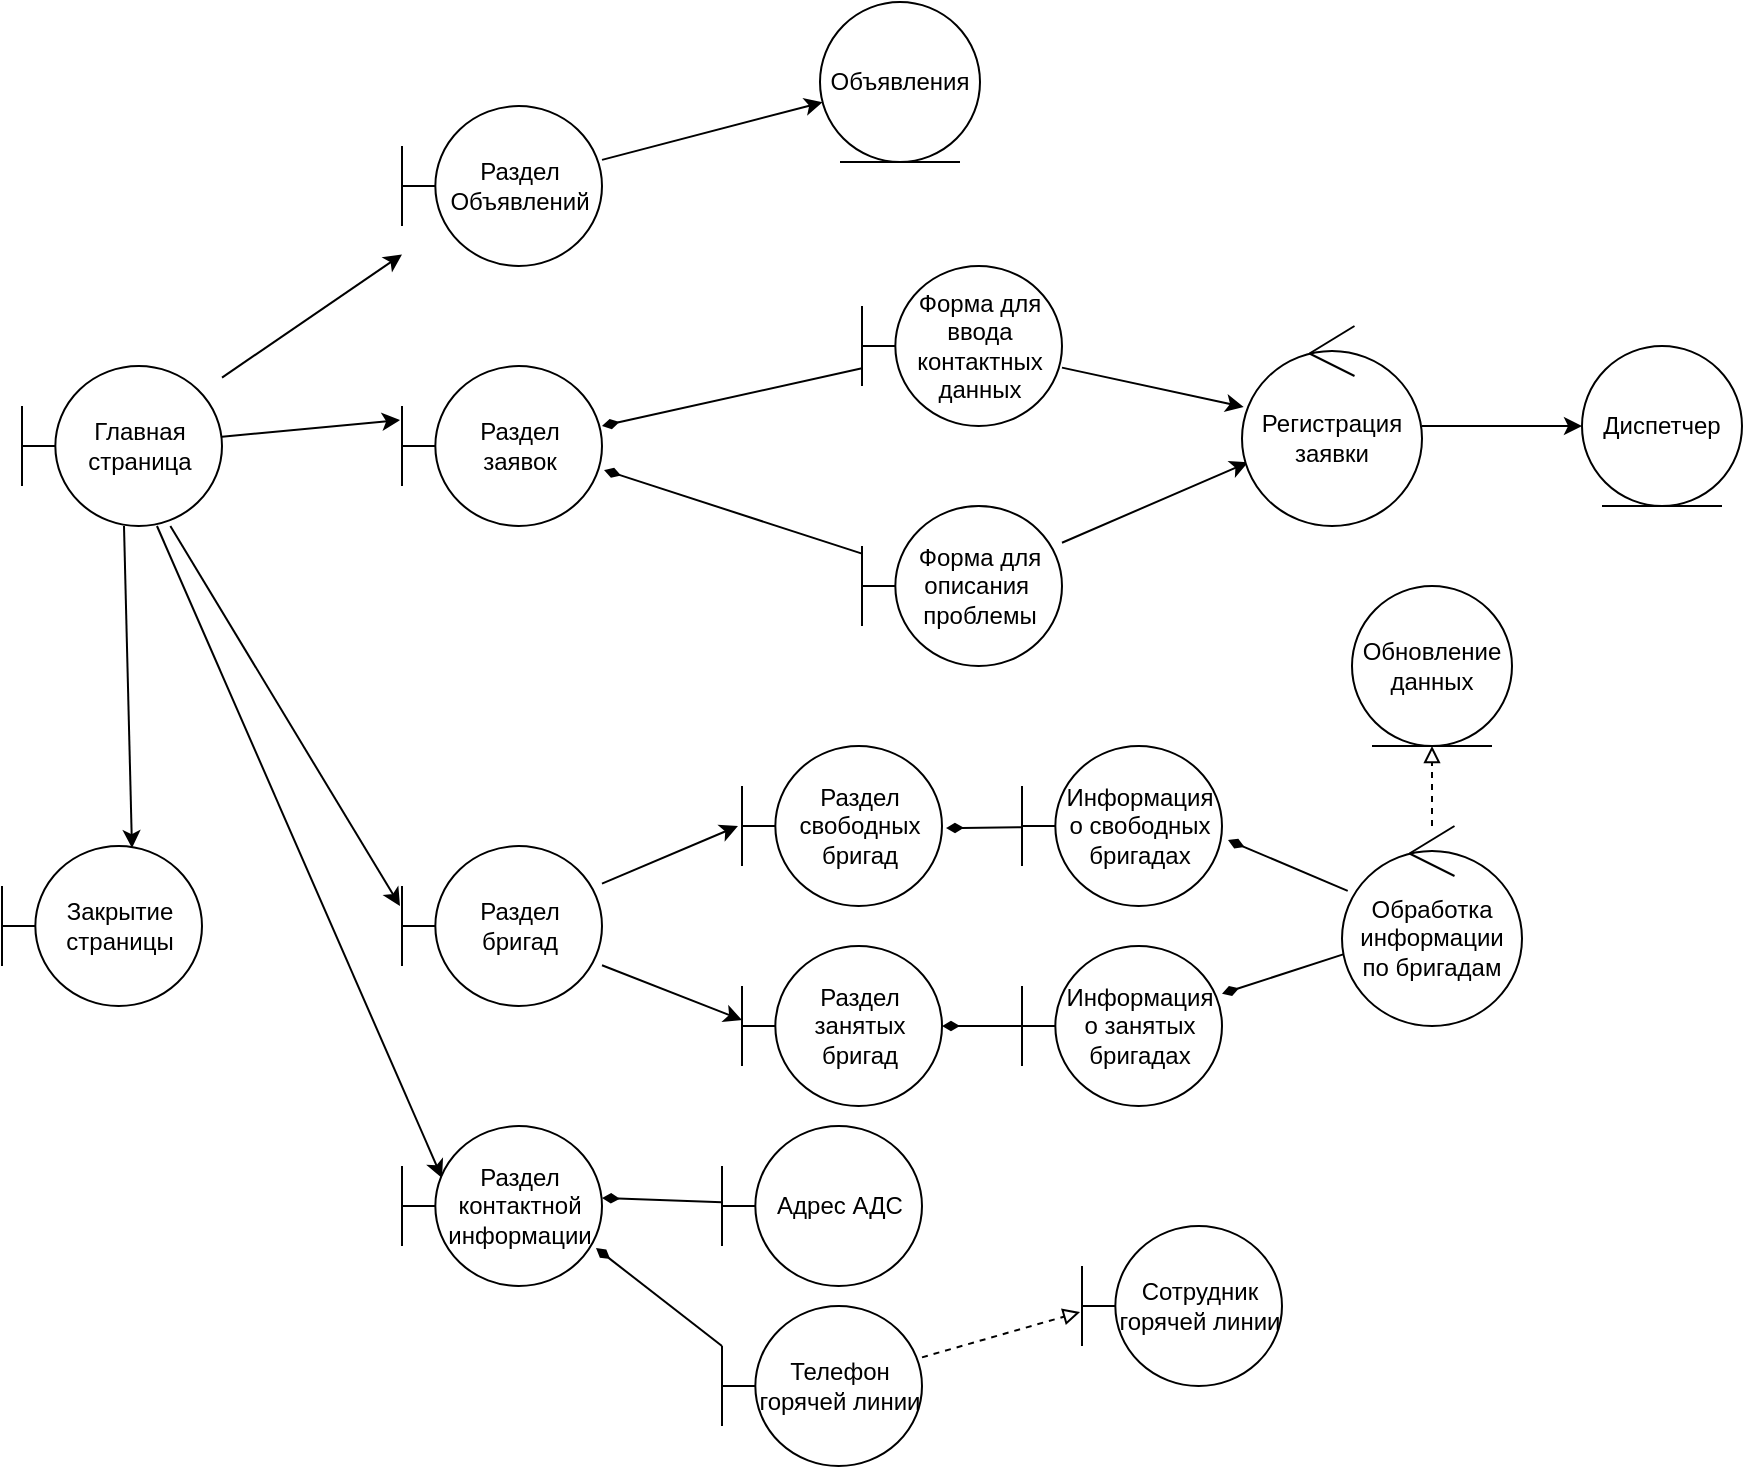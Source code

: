 <mxfile version="17.2.1" type="device"><diagram id="9oq0DyWmt9xM0lfKhO5v" name="Page-1"><mxGraphModel dx="1422" dy="791" grid="0" gridSize="10" guides="1" tooltips="1" connect="1" arrows="1" fold="1" page="1" pageScale="1" pageWidth="1654" pageHeight="2336" math="0" shadow="0"><root><mxCell id="0"/><mxCell id="1" parent="0"/><mxCell id="3Econ0dOTZuQF4iq5VqP-4" style="rounded=0;orthogonalLoop=1;jettySize=auto;html=1;entryX=0.65;entryY=0.013;entryDx=0;entryDy=0;entryPerimeter=0;" parent="1" source="3Econ0dOTZuQF4iq5VqP-1" target="3Econ0dOTZuQF4iq5VqP-3" edge="1"><mxGeometry relative="1" as="geometry"><mxPoint x="290" y="590" as="targetPoint"/></mxGeometry></mxCell><mxCell id="3Econ0dOTZuQF4iq5VqP-8" style="edgeStyle=none;rounded=0;orthogonalLoop=1;jettySize=auto;html=1;endArrow=classic;endFill=1;" parent="1" source="3Econ0dOTZuQF4iq5VqP-1" target="3Econ0dOTZuQF4iq5VqP-2" edge="1"><mxGeometry relative="1" as="geometry"/></mxCell><mxCell id="3Econ0dOTZuQF4iq5VqP-10" style="edgeStyle=none;rounded=0;orthogonalLoop=1;jettySize=auto;html=1;entryX=-0.01;entryY=0.338;entryDx=0;entryDy=0;entryPerimeter=0;endArrow=classic;endFill=1;" parent="1" source="3Econ0dOTZuQF4iq5VqP-1" target="3Econ0dOTZuQF4iq5VqP-5" edge="1"><mxGeometry relative="1" as="geometry"/></mxCell><mxCell id="3Econ0dOTZuQF4iq5VqP-12" style="edgeStyle=none;rounded=0;orthogonalLoop=1;jettySize=auto;html=1;entryX=-0.01;entryY=0.375;entryDx=0;entryDy=0;entryPerimeter=0;endArrow=classic;endFill=1;" parent="1" source="3Econ0dOTZuQF4iq5VqP-1" target="3Econ0dOTZuQF4iq5VqP-11" edge="1"><mxGeometry relative="1" as="geometry"/></mxCell><mxCell id="3Econ0dOTZuQF4iq5VqP-24" style="edgeStyle=none;rounded=0;orthogonalLoop=1;jettySize=auto;html=1;entryX=0.2;entryY=0.325;entryDx=0;entryDy=0;entryPerimeter=0;endArrow=classic;endFill=1;" parent="1" source="3Econ0dOTZuQF4iq5VqP-1" target="3Econ0dOTZuQF4iq5VqP-23" edge="1"><mxGeometry relative="1" as="geometry"/></mxCell><mxCell id="3Econ0dOTZuQF4iq5VqP-1" value="Главная страница" style="shape=umlBoundary;whiteSpace=wrap;html=1;" parent="1" vertex="1"><mxGeometry x="210" y="470" width="100" height="80" as="geometry"/></mxCell><mxCell id="8xV3rc5ZMRYOL-twSEY5-1" style="rounded=0;orthogonalLoop=1;jettySize=auto;html=1;" edge="1" parent="1" source="3Econ0dOTZuQF4iq5VqP-2" target="OeRTylM3GP2vaDWutMk_-1"><mxGeometry relative="1" as="geometry"/></mxCell><mxCell id="3Econ0dOTZuQF4iq5VqP-2" value="Раздел Объявлений" style="shape=umlBoundary;whiteSpace=wrap;html=1;" parent="1" vertex="1"><mxGeometry x="400" y="340" width="100" height="80" as="geometry"/></mxCell><mxCell id="3Econ0dOTZuQF4iq5VqP-3" value="Закрытие страницы" style="shape=umlBoundary;whiteSpace=wrap;html=1;" parent="1" vertex="1"><mxGeometry x="200" y="710" width="100" height="80" as="geometry"/></mxCell><mxCell id="3Econ0dOTZuQF4iq5VqP-5" value="Раздел&lt;br&gt;заявок" style="shape=umlBoundary;whiteSpace=wrap;html=1;" parent="1" vertex="1"><mxGeometry x="400" y="470" width="100" height="80" as="geometry"/></mxCell><mxCell id="3Econ0dOTZuQF4iq5VqP-21" style="edgeStyle=none;rounded=0;orthogonalLoop=1;jettySize=auto;html=1;entryX=-0.02;entryY=0.5;entryDx=0;entryDy=0;entryPerimeter=0;endArrow=classic;endFill=1;" parent="1" source="3Econ0dOTZuQF4iq5VqP-11" target="3Econ0dOTZuQF4iq5VqP-19" edge="1"><mxGeometry relative="1" as="geometry"/></mxCell><mxCell id="3Econ0dOTZuQF4iq5VqP-22" style="edgeStyle=none;rounded=0;orthogonalLoop=1;jettySize=auto;html=1;entryX=0;entryY=0.463;entryDx=0;entryDy=0;entryPerimeter=0;endArrow=classic;endFill=1;" parent="1" source="3Econ0dOTZuQF4iq5VqP-11" target="3Econ0dOTZuQF4iq5VqP-20" edge="1"><mxGeometry relative="1" as="geometry"/></mxCell><mxCell id="3Econ0dOTZuQF4iq5VqP-11" value="Раздел&lt;br&gt;бригад" style="shape=umlBoundary;whiteSpace=wrap;html=1;" parent="1" vertex="1"><mxGeometry x="400" y="710" width="100" height="80" as="geometry"/></mxCell><mxCell id="3Econ0dOTZuQF4iq5VqP-17" style="edgeStyle=none;rounded=0;orthogonalLoop=1;jettySize=auto;html=1;endArrow=diamondThin;endFill=1;" parent="1" source="3Econ0dOTZuQF4iq5VqP-13" edge="1"><mxGeometry relative="1" as="geometry"><mxPoint x="500" y="500" as="targetPoint"/></mxGeometry></mxCell><mxCell id="3Econ0dOTZuQF4iq5VqP-42" style="edgeStyle=none;rounded=0;orthogonalLoop=1;jettySize=auto;html=1;endArrow=classic;endFill=1;" parent="1" source="3Econ0dOTZuQF4iq5VqP-13" target="3Econ0dOTZuQF4iq5VqP-41" edge="1"><mxGeometry relative="1" as="geometry"/></mxCell><mxCell id="3Econ0dOTZuQF4iq5VqP-13" value="Форма для ввода&lt;br&gt;контактных данных" style="shape=umlBoundary;whiteSpace=wrap;html=1;" parent="1" vertex="1"><mxGeometry x="630" y="420" width="100" height="80" as="geometry"/></mxCell><mxCell id="3Econ0dOTZuQF4iq5VqP-18" style="edgeStyle=none;rounded=0;orthogonalLoop=1;jettySize=auto;html=1;entryX=1.01;entryY=0.65;entryDx=0;entryDy=0;entryPerimeter=0;endArrow=diamondThin;endFill=1;" parent="1" source="3Econ0dOTZuQF4iq5VqP-15" target="3Econ0dOTZuQF4iq5VqP-5" edge="1"><mxGeometry relative="1" as="geometry"/></mxCell><mxCell id="3Econ0dOTZuQF4iq5VqP-43" style="edgeStyle=none;rounded=0;orthogonalLoop=1;jettySize=auto;html=1;endArrow=classic;endFill=1;" parent="1" source="3Econ0dOTZuQF4iq5VqP-15" target="3Econ0dOTZuQF4iq5VqP-41" edge="1"><mxGeometry relative="1" as="geometry"/></mxCell><mxCell id="3Econ0dOTZuQF4iq5VqP-15" value="Форма для описания&amp;nbsp;&lt;br&gt;проблемы" style="shape=umlBoundary;whiteSpace=wrap;html=1;" parent="1" vertex="1"><mxGeometry x="630" y="540" width="100" height="80" as="geometry"/></mxCell><mxCell id="3Econ0dOTZuQF4iq5VqP-19" value="Раздел&lt;br&gt;свободных бригад" style="shape=umlBoundary;whiteSpace=wrap;html=1;" parent="1" vertex="1"><mxGeometry x="570" y="660" width="100" height="80" as="geometry"/></mxCell><mxCell id="3Econ0dOTZuQF4iq5VqP-20" value="Раздел&lt;br&gt;занятых бригад" style="shape=umlBoundary;whiteSpace=wrap;html=1;" parent="1" vertex="1"><mxGeometry x="570" y="760" width="100" height="80" as="geometry"/></mxCell><mxCell id="3Econ0dOTZuQF4iq5VqP-23" value="Раздел контактной информации" style="shape=umlBoundary;whiteSpace=wrap;html=1;" parent="1" vertex="1"><mxGeometry x="400" y="850" width="100" height="80" as="geometry"/></mxCell><mxCell id="3Econ0dOTZuQF4iq5VqP-28" style="edgeStyle=none;rounded=0;orthogonalLoop=1;jettySize=auto;html=1;entryX=1;entryY=0.45;entryDx=0;entryDy=0;entryPerimeter=0;endArrow=diamondThin;endFill=1;" parent="1" source="3Econ0dOTZuQF4iq5VqP-25" target="3Econ0dOTZuQF4iq5VqP-23" edge="1"><mxGeometry relative="1" as="geometry"/></mxCell><mxCell id="3Econ0dOTZuQF4iq5VqP-25" value="Адрес АДС" style="shape=umlBoundary;whiteSpace=wrap;html=1;" parent="1" vertex="1"><mxGeometry x="560" y="850" width="100" height="80" as="geometry"/></mxCell><mxCell id="3Econ0dOTZuQF4iq5VqP-29" style="edgeStyle=none;rounded=0;orthogonalLoop=1;jettySize=auto;html=1;endArrow=diamondThin;endFill=1;entryX=0.97;entryY=0.763;entryDx=0;entryDy=0;entryPerimeter=0;" parent="1" target="3Econ0dOTZuQF4iq5VqP-23" edge="1"><mxGeometry relative="1" as="geometry"><mxPoint x="560" y="960" as="sourcePoint"/></mxGeometry></mxCell><mxCell id="3Econ0dOTZuQF4iq5VqP-31" style="edgeStyle=none;rounded=0;orthogonalLoop=1;jettySize=auto;html=1;entryX=-0.01;entryY=0.538;entryDx=0;entryDy=0;entryPerimeter=0;endArrow=block;endFill=0;dashed=1;" parent="1" source="3Econ0dOTZuQF4iq5VqP-27" target="3Econ0dOTZuQF4iq5VqP-30" edge="1"><mxGeometry relative="1" as="geometry"/></mxCell><mxCell id="3Econ0dOTZuQF4iq5VqP-27" value="Телефон горячей линии" style="shape=umlBoundary;whiteSpace=wrap;html=1;" parent="1" vertex="1"><mxGeometry x="560" y="940" width="100" height="80" as="geometry"/></mxCell><mxCell id="3Econ0dOTZuQF4iq5VqP-30" value="Сотрудник горячей линии" style="shape=umlBoundary;whiteSpace=wrap;html=1;" parent="1" vertex="1"><mxGeometry x="740" y="900" width="100" height="80" as="geometry"/></mxCell><mxCell id="3Econ0dOTZuQF4iq5VqP-36" style="edgeStyle=none;rounded=0;orthogonalLoop=1;jettySize=auto;html=1;entryX=1.02;entryY=0.513;entryDx=0;entryDy=0;entryPerimeter=0;endArrow=diamondThin;endFill=1;" parent="1" source="3Econ0dOTZuQF4iq5VqP-34" target="3Econ0dOTZuQF4iq5VqP-19" edge="1"><mxGeometry relative="1" as="geometry"/></mxCell><mxCell id="3Econ0dOTZuQF4iq5VqP-34" value="Информация о свободных бригадах" style="shape=umlBoundary;whiteSpace=wrap;html=1;" parent="1" vertex="1"><mxGeometry x="710" y="660" width="100" height="80" as="geometry"/></mxCell><mxCell id="3Econ0dOTZuQF4iq5VqP-37" style="edgeStyle=none;rounded=0;orthogonalLoop=1;jettySize=auto;html=1;endArrow=diamondThin;endFill=1;" parent="1" source="3Econ0dOTZuQF4iq5VqP-35" target="3Econ0dOTZuQF4iq5VqP-20" edge="1"><mxGeometry relative="1" as="geometry"/></mxCell><mxCell id="3Econ0dOTZuQF4iq5VqP-35" value="Информация о занятых бригадах" style="shape=umlBoundary;whiteSpace=wrap;html=1;" parent="1" vertex="1"><mxGeometry x="710" y="760" width="100" height="80" as="geometry"/></mxCell><mxCell id="3Econ0dOTZuQF4iq5VqP-39" style="edgeStyle=none;rounded=0;orthogonalLoop=1;jettySize=auto;html=1;entryX=1.03;entryY=0.588;entryDx=0;entryDy=0;entryPerimeter=0;endArrow=diamondThin;endFill=1;" parent="1" source="3Econ0dOTZuQF4iq5VqP-38" target="3Econ0dOTZuQF4iq5VqP-34" edge="1"><mxGeometry relative="1" as="geometry"/></mxCell><mxCell id="3Econ0dOTZuQF4iq5VqP-40" style="edgeStyle=none;rounded=0;orthogonalLoop=1;jettySize=auto;html=1;endArrow=diamondThin;endFill=1;" parent="1" source="3Econ0dOTZuQF4iq5VqP-38" target="3Econ0dOTZuQF4iq5VqP-35" edge="1"><mxGeometry relative="1" as="geometry"/></mxCell><mxCell id="3Econ0dOTZuQF4iq5VqP-48" style="edgeStyle=none;rounded=0;orthogonalLoop=1;jettySize=auto;html=1;dashed=1;startArrow=none;startFill=0;endArrow=block;endFill=0;" parent="1" source="3Econ0dOTZuQF4iq5VqP-38" target="3Econ0dOTZuQF4iq5VqP-46" edge="1"><mxGeometry relative="1" as="geometry"/></mxCell><mxCell id="3Econ0dOTZuQF4iq5VqP-38" value="Обработка информации по бригадам" style="ellipse;shape=umlControl;whiteSpace=wrap;html=1;" parent="1" vertex="1"><mxGeometry x="870" y="700" width="90" height="100" as="geometry"/></mxCell><mxCell id="3Econ0dOTZuQF4iq5VqP-45" style="edgeStyle=none;rounded=0;orthogonalLoop=1;jettySize=auto;html=1;endArrow=classic;endFill=1;" parent="1" source="3Econ0dOTZuQF4iq5VqP-41" target="3Econ0dOTZuQF4iq5VqP-44" edge="1"><mxGeometry relative="1" as="geometry"/></mxCell><mxCell id="3Econ0dOTZuQF4iq5VqP-41" value="Регистрация заявки" style="ellipse;shape=umlControl;whiteSpace=wrap;html=1;" parent="1" vertex="1"><mxGeometry x="820" y="450" width="90" height="100" as="geometry"/></mxCell><mxCell id="3Econ0dOTZuQF4iq5VqP-44" value="Диспетчер" style="ellipse;shape=umlEntity;whiteSpace=wrap;html=1;" parent="1" vertex="1"><mxGeometry x="990" y="460" width="80" height="80" as="geometry"/></mxCell><mxCell id="3Econ0dOTZuQF4iq5VqP-46" value="Обновление данных" style="ellipse;shape=umlEntity;whiteSpace=wrap;html=1;" parent="1" vertex="1"><mxGeometry x="875" y="580" width="80" height="80" as="geometry"/></mxCell><mxCell id="OeRTylM3GP2vaDWutMk_-1" value="Объявления" style="ellipse;shape=umlEntity;whiteSpace=wrap;html=1;" parent="1" vertex="1"><mxGeometry x="609" y="288" width="80" height="80" as="geometry"/></mxCell></root></mxGraphModel></diagram></mxfile>
